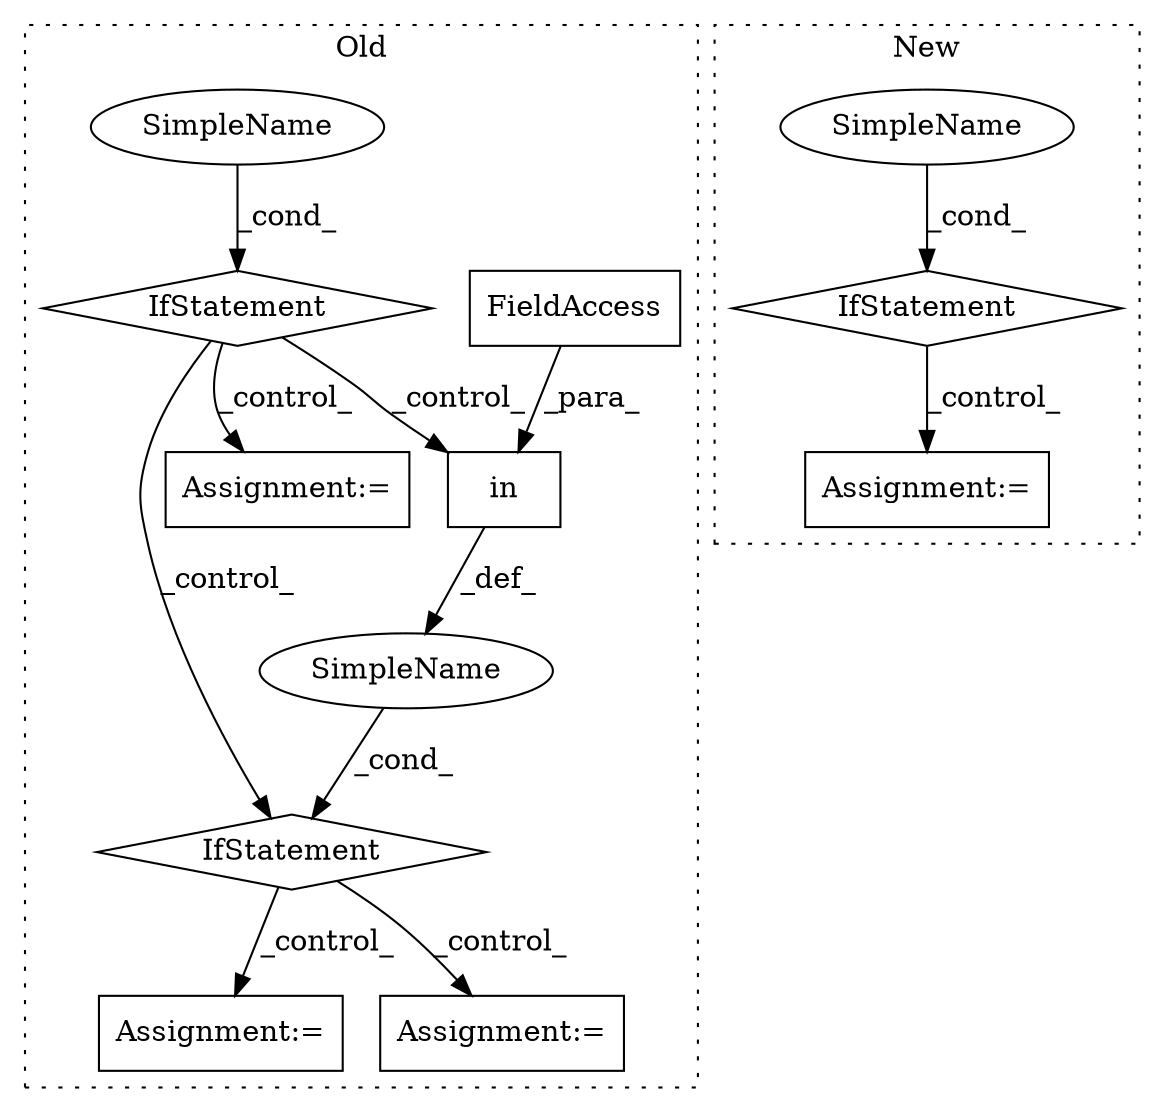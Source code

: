 digraph G {
subgraph cluster0 {
1 [label="in" a="105" s="484" l="68" shape="box"];
3 [label="IfStatement" a="25" s="476,552" l="8,3" shape="diamond"];
4 [label="Assignment:=" a="7" s="752" l="1" shape="box"];
5 [label="SimpleName" a="42" s="" l="" shape="ellipse"];
8 [label="FieldAccess" a="22" s="484" l="4" shape="box"];
9 [label="Assignment:=" a="7" s="653" l="9" shape="box"];
10 [label="IfStatement" a="25" s="343,359" l="4,2" shape="diamond"];
11 [label="SimpleName" a="42" s="" l="" shape="ellipse"];
12 [label="Assignment:=" a="7" s="407" l="9" shape="box"];
label = "Old";
style="dotted";
}
subgraph cluster1 {
2 [label="IfStatement" a="25" s="598,624" l="4,2" shape="diamond"];
6 [label="Assignment:=" a="7" s="672" l="2" shape="box"];
7 [label="SimpleName" a="42" s="" l="" shape="ellipse"];
label = "New";
style="dotted";
}
1 -> 5 [label="_def_"];
2 -> 6 [label="_control_"];
3 -> 9 [label="_control_"];
3 -> 4 [label="_control_"];
5 -> 3 [label="_cond_"];
7 -> 2 [label="_cond_"];
8 -> 1 [label="_para_"];
10 -> 1 [label="_control_"];
10 -> 12 [label="_control_"];
10 -> 3 [label="_control_"];
11 -> 10 [label="_cond_"];
}
